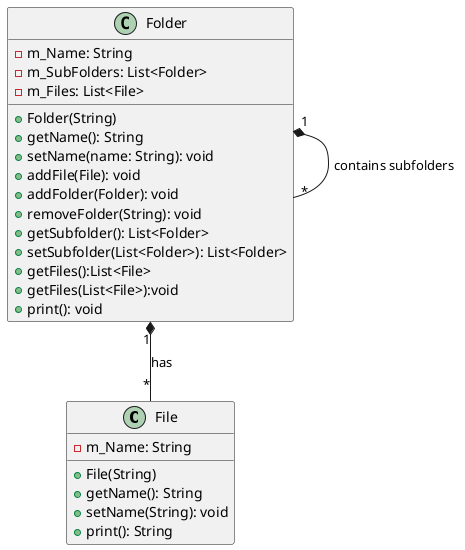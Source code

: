 @startuml

class File {
  - m_Name: String

  + File(String)
  + getName(): String
  + setName(String): void
  + print(): String
}

class Folder {
  - m_Name: String
  - m_SubFolders: List<Folder>
  - m_Files: List<File>

  + Folder(String)
  + getName(): String
  + setName(name: String): void
  + addFile(File): void
  + addFolder(Folder): void
  + removeFolder(String): void
  + getSubfolder(): List<Folder>
  + setSubfolder(List<Folder>): List<Folder>
  + getFiles():List<File>
  + getFiles(List<File>):void
  + print(): void
}

Folder "1" *-- "*" Folder : contains subfolders
Folder "1" *-- "*" File : has

@enduml